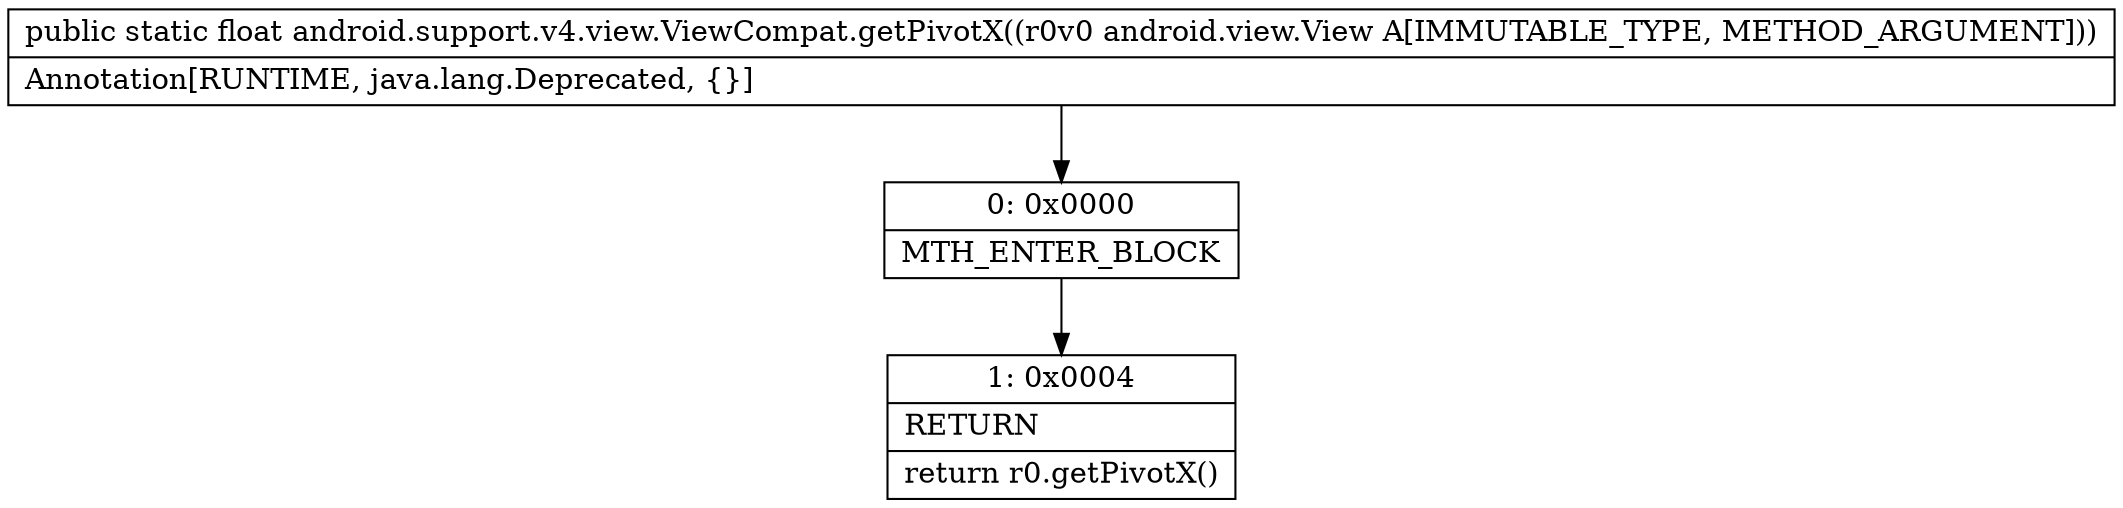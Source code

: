 digraph "CFG forandroid.support.v4.view.ViewCompat.getPivotX(Landroid\/view\/View;)F" {
Node_0 [shape=record,label="{0\:\ 0x0000|MTH_ENTER_BLOCK\l}"];
Node_1 [shape=record,label="{1\:\ 0x0004|RETURN\l|return r0.getPivotX()\l}"];
MethodNode[shape=record,label="{public static float android.support.v4.view.ViewCompat.getPivotX((r0v0 android.view.View A[IMMUTABLE_TYPE, METHOD_ARGUMENT]))  | Annotation[RUNTIME, java.lang.Deprecated, \{\}]\l}"];
MethodNode -> Node_0;
Node_0 -> Node_1;
}

